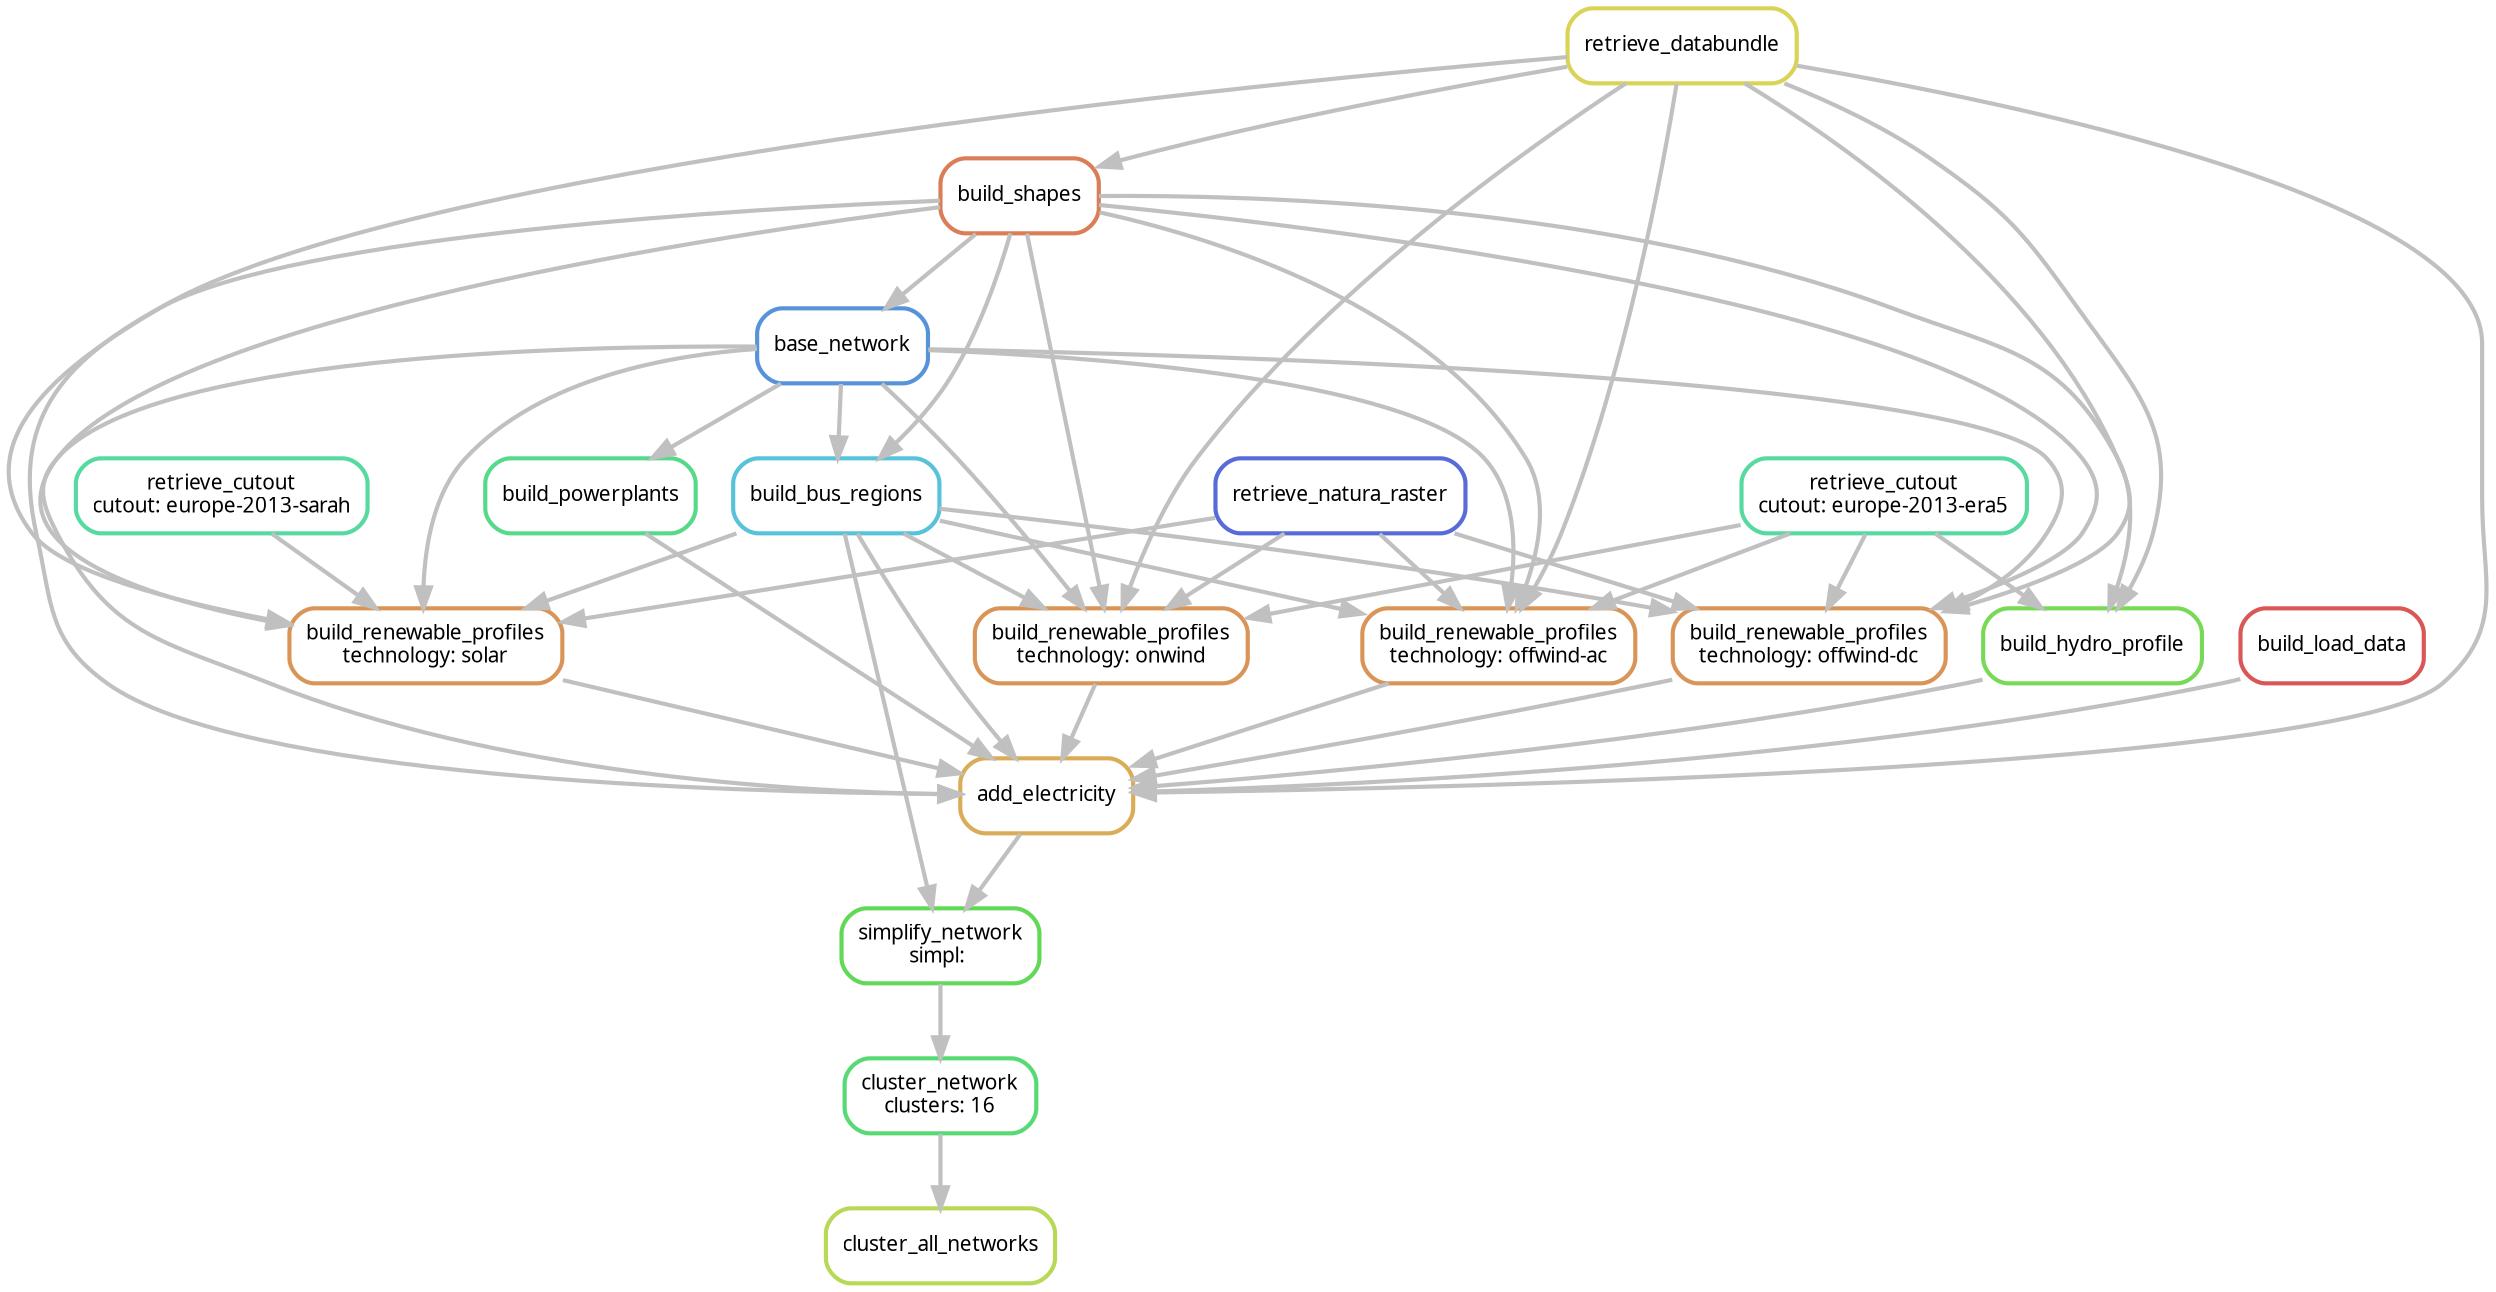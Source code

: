 digraph snakemake_dag {
    graph[bgcolor=white, margin=0];
    node[shape=box, style=rounded, fontname=sans,                 fontsize=10, penwidth=2];
    edge[penwidth=2, color=grey];
	0[label = "cluster_all_networks", color = "0.21 0.6 0.85", style="rounded"];
	1[label = "cluster_network\nclusters: 16", color = "0.37 0.6 0.85", style="rounded"];
	2[label = "simplify_network\nsimpl: ", color = "0.32 0.6 0.85", style="rounded"];
	3[label = "add_electricity", color = "0.11 0.6 0.85", style="rounded"];
	4[label = "base_network", color = "0.59 0.6 0.85", style="rounded"];
	5[label = "build_shapes", color = "0.05 0.6 0.85", style="rounded"];
	6[label = "retrieve_databundle", color = "0.16 0.6 0.85", style="rounded"];
	7[label = "build_bus_regions", color = "0.53 0.6 0.85", style="rounded"];
	8[label = "build_powerplants", color = "0.40 0.6 0.85", style="rounded"];
	9[label = "build_load_data", color = "0.00 0.6 0.85", style="rounded"];
	10[label = "build_renewable_profiles\ntechnology: onwind", color = "0.08 0.6 0.85", style="rounded"];
	11[label = "retrieve_natura_raster", color = "0.64 0.6 0.85", style="rounded"];
	12[label = "retrieve_cutout\ncutout: europe-2013-era5", color = "0.43 0.6 0.85", style="rounded"];
	13[label = "build_renewable_profiles\ntechnology: offwind-ac", color = "0.08 0.6 0.85", style="rounded"];
	14[label = "build_renewable_profiles\ntechnology: offwind-dc", color = "0.08 0.6 0.85", style="rounded"];
	15[label = "build_renewable_profiles\ntechnology: solar", color = "0.08 0.6 0.85", style="rounded"];
	16[label = "retrieve_cutout\ncutout: europe-2013-sarah", color = "0.43 0.6 0.85", style="rounded"];
	17[label = "build_hydro_profile", color = "0.29 0.6 0.85", style="rounded"];
	1 -> 0
	2 -> 1
	3 -> 2
	7 -> 2
	4 -> 3
	7 -> 3
	8 -> 3
	6 -> 3
	9 -> 3
	5 -> 3
	10 -> 3
	13 -> 3
	14 -> 3
	15 -> 3
	17 -> 3
	5 -> 4
	6 -> 5
	5 -> 7
	4 -> 7
	4 -> 8
	4 -> 10
	6 -> 10
	11 -> 10
	5 -> 10
	7 -> 10
	12 -> 10
	4 -> 13
	6 -> 13
	11 -> 13
	5 -> 13
	7 -> 13
	12 -> 13
	4 -> 14
	6 -> 14
	11 -> 14
	5 -> 14
	7 -> 14
	12 -> 14
	4 -> 15
	6 -> 15
	11 -> 15
	5 -> 15
	7 -> 15
	16 -> 15
	5 -> 17
	6 -> 17
	12 -> 17
}            
